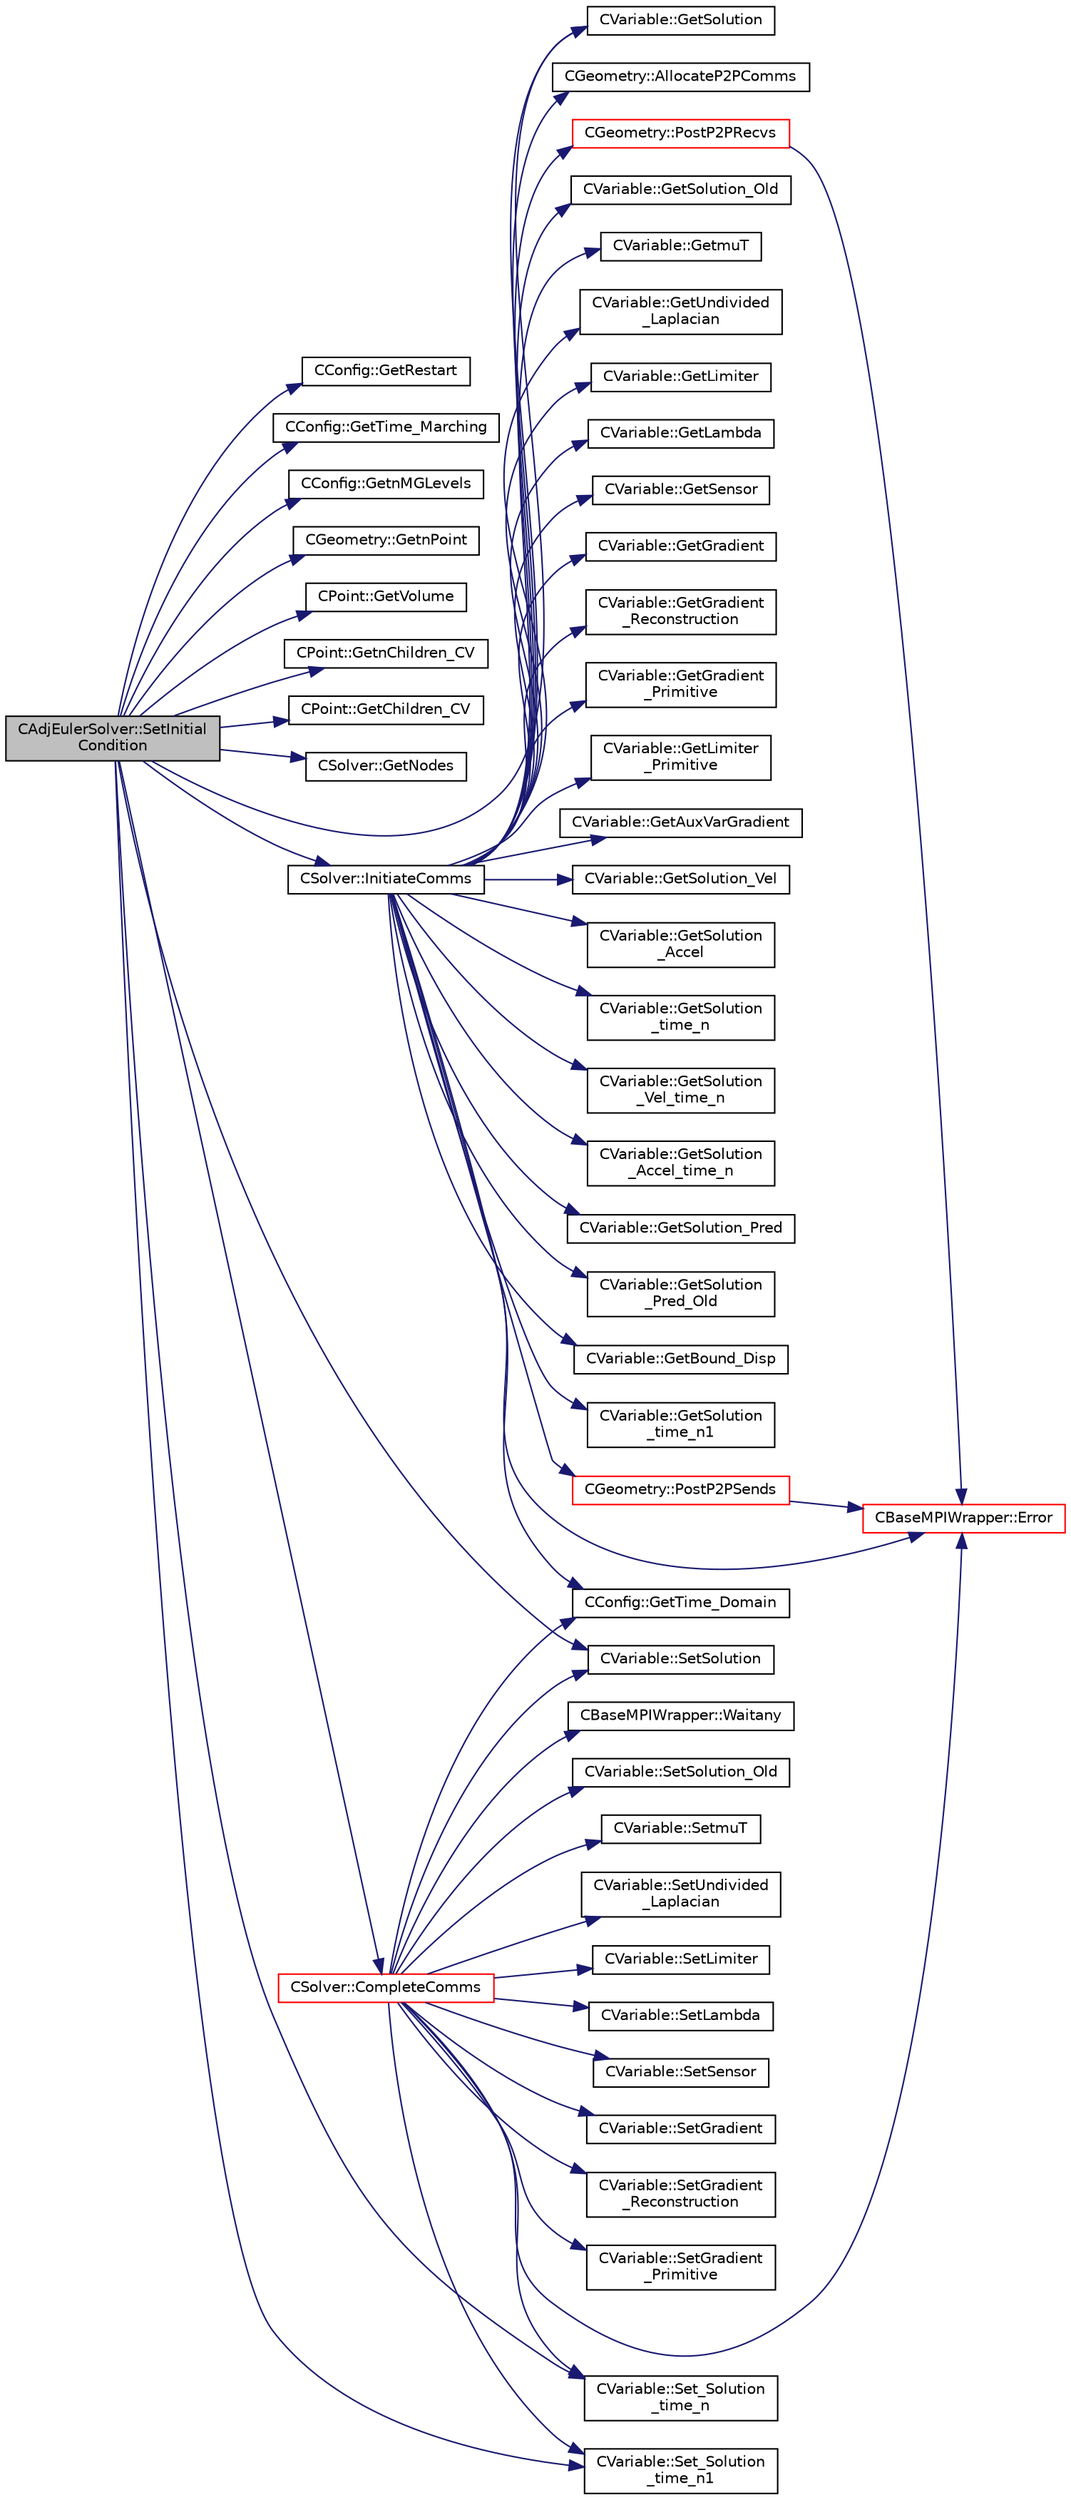 digraph "CAdjEulerSolver::SetInitialCondition"
{
  edge [fontname="Helvetica",fontsize="10",labelfontname="Helvetica",labelfontsize="10"];
  node [fontname="Helvetica",fontsize="10",shape=record];
  rankdir="LR";
  Node1205 [label="CAdjEulerSolver::SetInitial\lCondition",height=0.2,width=0.4,color="black", fillcolor="grey75", style="filled", fontcolor="black"];
  Node1205 -> Node1206 [color="midnightblue",fontsize="10",style="solid",fontname="Helvetica"];
  Node1206 [label="CConfig::GetRestart",height=0.2,width=0.4,color="black", fillcolor="white", style="filled",URL="$class_c_config.html#ae2c8a1c09ca98735256b4ed53642ada5",tooltip="Provides the restart information. "];
  Node1205 -> Node1207 [color="midnightblue",fontsize="10",style="solid",fontname="Helvetica"];
  Node1207 [label="CConfig::GetTime_Marching",height=0.2,width=0.4,color="black", fillcolor="white", style="filled",URL="$class_c_config.html#a864d499ce740184803607801c47abda7",tooltip="Provides information about the time integration, and change the write in the output files information..."];
  Node1205 -> Node1208 [color="midnightblue",fontsize="10",style="solid",fontname="Helvetica"];
  Node1208 [label="CConfig::GetnMGLevels",height=0.2,width=0.4,color="black", fillcolor="white", style="filled",URL="$class_c_config.html#aea7f78497a5cd863bd065391232329fd",tooltip="Get the number of multigrid levels. "];
  Node1205 -> Node1209 [color="midnightblue",fontsize="10",style="solid",fontname="Helvetica"];
  Node1209 [label="CGeometry::GetnPoint",height=0.2,width=0.4,color="black", fillcolor="white", style="filled",URL="$class_c_geometry.html#aa68b666b38f4d2c7021736ae86940f44",tooltip="Get number of points. "];
  Node1205 -> Node1210 [color="midnightblue",fontsize="10",style="solid",fontname="Helvetica"];
  Node1210 [label="CPoint::GetVolume",height=0.2,width=0.4,color="black", fillcolor="white", style="filled",URL="$class_c_point.html#a3c526a15e767c7de9cf163800aa581e5",tooltip="Get area or volume of the control volume. "];
  Node1205 -> Node1211 [color="midnightblue",fontsize="10",style="solid",fontname="Helvetica"];
  Node1211 [label="CPoint::GetnChildren_CV",height=0.2,width=0.4,color="black", fillcolor="white", style="filled",URL="$class_c_point.html#aa32b71744384b293260648bff1de9a5c",tooltip="Get the number of children of an agglomerated control volume. "];
  Node1205 -> Node1212 [color="midnightblue",fontsize="10",style="solid",fontname="Helvetica"];
  Node1212 [label="CPoint::GetChildren_CV",height=0.2,width=0.4,color="black", fillcolor="white", style="filled",URL="$class_c_point.html#a821d9feaa7488e42dfca27a349776f0a",tooltip="Get the children control volume of an agglomerated control volume. "];
  Node1205 -> Node1213 [color="midnightblue",fontsize="10",style="solid",fontname="Helvetica"];
  Node1213 [label="CSolver::GetNodes",height=0.2,width=0.4,color="black", fillcolor="white", style="filled",URL="$class_c_solver.html#af3198e52a2ea377bb765647b5e697197",tooltip="Allow outside access to the nodes of the solver, containing conservatives, primitives, etc. "];
  Node1205 -> Node1214 [color="midnightblue",fontsize="10",style="solid",fontname="Helvetica"];
  Node1214 [label="CVariable::GetSolution",height=0.2,width=0.4,color="black", fillcolor="white", style="filled",URL="$class_c_variable.html#a261483e39c23c1de7cb9aea7e917c121",tooltip="Get the solution. "];
  Node1205 -> Node1215 [color="midnightblue",fontsize="10",style="solid",fontname="Helvetica"];
  Node1215 [label="CVariable::SetSolution",height=0.2,width=0.4,color="black", fillcolor="white", style="filled",URL="$class_c_variable.html#a22fbbd7bc6491672843000644a05c6a5",tooltip="Set the value of the solution, all variables. "];
  Node1205 -> Node1216 [color="midnightblue",fontsize="10",style="solid",fontname="Helvetica"];
  Node1216 [label="CSolver::InitiateComms",height=0.2,width=0.4,color="black", fillcolor="white", style="filled",URL="$class_c_solver.html#a68ef94bc50683bd1f1d750b4a8cb7351",tooltip="Routine to load a solver quantity into the data structures for MPI point-to-point communication and t..."];
  Node1216 -> Node1217 [color="midnightblue",fontsize="10",style="solid",fontname="Helvetica"];
  Node1217 [label="CConfig::GetTime_Domain",height=0.2,width=0.4,color="black", fillcolor="white", style="filled",URL="$class_c_config.html#a6a11350b3c8d7577318be43cda6f7292",tooltip="Check if the multizone problem is solved for time domain. "];
  Node1216 -> Node1218 [color="midnightblue",fontsize="10",style="solid",fontname="Helvetica"];
  Node1218 [label="CBaseMPIWrapper::Error",height=0.2,width=0.4,color="red", fillcolor="white", style="filled",URL="$class_c_base_m_p_i_wrapper.html#a04457c47629bda56704e6a8804833eeb"];
  Node1216 -> Node1220 [color="midnightblue",fontsize="10",style="solid",fontname="Helvetica"];
  Node1220 [label="CGeometry::AllocateP2PComms",height=0.2,width=0.4,color="black", fillcolor="white", style="filled",URL="$class_c_geometry.html#ab8d78a9f4017431b7542e154f58a7e63",tooltip="Routine to allocate buffers for point-to-point MPI communications. Also called to dynamically realloc..."];
  Node1216 -> Node1221 [color="midnightblue",fontsize="10",style="solid",fontname="Helvetica"];
  Node1221 [label="CGeometry::PostP2PRecvs",height=0.2,width=0.4,color="red", fillcolor="white", style="filled",URL="$class_c_geometry.html#a35dd847b43dad069e3d73e376a0f32fb",tooltip="Routine to launch non-blocking recvs only for all point-to-point communication with neighboring parti..."];
  Node1221 -> Node1218 [color="midnightblue",fontsize="10",style="solid",fontname="Helvetica"];
  Node1216 -> Node1214 [color="midnightblue",fontsize="10",style="solid",fontname="Helvetica"];
  Node1216 -> Node1223 [color="midnightblue",fontsize="10",style="solid",fontname="Helvetica"];
  Node1223 [label="CVariable::GetSolution_Old",height=0.2,width=0.4,color="black", fillcolor="white", style="filled",URL="$class_c_variable.html#a70a9df6b6cc631f9c3b9a3ef7b3ecfe4",tooltip="Get the old solution of the problem (Runge-Kutta method) "];
  Node1216 -> Node1224 [color="midnightblue",fontsize="10",style="solid",fontname="Helvetica"];
  Node1224 [label="CVariable::GetmuT",height=0.2,width=0.4,color="black", fillcolor="white", style="filled",URL="$class_c_variable.html#ad35ee29420764dda0bbb574f7a7253e7",tooltip="Get the value of the eddy viscosity. "];
  Node1216 -> Node1225 [color="midnightblue",fontsize="10",style="solid",fontname="Helvetica"];
  Node1225 [label="CVariable::GetUndivided\l_Laplacian",height=0.2,width=0.4,color="black", fillcolor="white", style="filled",URL="$class_c_variable.html#a1dd90f7826e65b6b9fe15becaf82b1af",tooltip="Get the undivided laplacian of the solution. "];
  Node1216 -> Node1226 [color="midnightblue",fontsize="10",style="solid",fontname="Helvetica"];
  Node1226 [label="CVariable::GetLimiter",height=0.2,width=0.4,color="black", fillcolor="white", style="filled",URL="$class_c_variable.html#a9575966f5c250fca5f6c6ff4f2dd7558",tooltip="Get the value of the slope limiter. "];
  Node1216 -> Node1227 [color="midnightblue",fontsize="10",style="solid",fontname="Helvetica"];
  Node1227 [label="CVariable::GetLambda",height=0.2,width=0.4,color="black", fillcolor="white", style="filled",URL="$class_c_variable.html#af0b6afbd2666eab791d902f50fc3e869",tooltip="Get the value of the spectral radius. "];
  Node1216 -> Node1228 [color="midnightblue",fontsize="10",style="solid",fontname="Helvetica"];
  Node1228 [label="CVariable::GetSensor",height=0.2,width=0.4,color="black", fillcolor="white", style="filled",URL="$class_c_variable.html#afec545423f883bcd961ac9f1e5d18dd2",tooltip="Get the pressure sensor. "];
  Node1216 -> Node1229 [color="midnightblue",fontsize="10",style="solid",fontname="Helvetica"];
  Node1229 [label="CVariable::GetGradient",height=0.2,width=0.4,color="black", fillcolor="white", style="filled",URL="$class_c_variable.html#a7b58da4a928d622e7c2d4b4db047769d",tooltip="Get the value of the solution gradient. "];
  Node1216 -> Node1230 [color="midnightblue",fontsize="10",style="solid",fontname="Helvetica"];
  Node1230 [label="CVariable::GetGradient\l_Reconstruction",height=0.2,width=0.4,color="black", fillcolor="white", style="filled",URL="$class_c_variable.html#a977f02338e95faf16da03dceb858d21b",tooltip="Get the value of the primitive gradient for MUSCL reconstruction. "];
  Node1216 -> Node1231 [color="midnightblue",fontsize="10",style="solid",fontname="Helvetica"];
  Node1231 [label="CVariable::GetGradient\l_Primitive",height=0.2,width=0.4,color="black", fillcolor="white", style="filled",URL="$class_c_variable.html#a8b7f4e020a837b1fe639e8d875f964d5",tooltip="A virtual member. "];
  Node1216 -> Node1232 [color="midnightblue",fontsize="10",style="solid",fontname="Helvetica"];
  Node1232 [label="CVariable::GetLimiter\l_Primitive",height=0.2,width=0.4,color="black", fillcolor="white", style="filled",URL="$class_c_variable.html#a16ceb9b6d42113b37bb6f19652b22ed4",tooltip="A virtual member. "];
  Node1216 -> Node1233 [color="midnightblue",fontsize="10",style="solid",fontname="Helvetica"];
  Node1233 [label="CVariable::GetAuxVarGradient",height=0.2,width=0.4,color="black", fillcolor="white", style="filled",URL="$class_c_variable.html#a834d120ef94368df0db7b3b96a7a324c",tooltip="Get the gradient of the auxiliary variable. "];
  Node1216 -> Node1234 [color="midnightblue",fontsize="10",style="solid",fontname="Helvetica"];
  Node1234 [label="CVariable::GetSolution_Vel",height=0.2,width=0.4,color="black", fillcolor="white", style="filled",URL="$class_c_variable.html#ae403ee21871629716cbabead1c587dac",tooltip="Get the velocity (Structural Analysis). "];
  Node1216 -> Node1235 [color="midnightblue",fontsize="10",style="solid",fontname="Helvetica"];
  Node1235 [label="CVariable::GetSolution\l_Accel",height=0.2,width=0.4,color="black", fillcolor="white", style="filled",URL="$class_c_variable.html#aef2fdf091198070a00d12cdb4dea3ff6",tooltip="Get the acceleration (Structural Analysis). "];
  Node1216 -> Node1236 [color="midnightblue",fontsize="10",style="solid",fontname="Helvetica"];
  Node1236 [label="CVariable::GetSolution\l_time_n",height=0.2,width=0.4,color="black", fillcolor="white", style="filled",URL="$class_c_variable.html#a9162db789c2ca2b71159697cc500fcce",tooltip="Get the solution at time n. "];
  Node1216 -> Node1237 [color="midnightblue",fontsize="10",style="solid",fontname="Helvetica"];
  Node1237 [label="CVariable::GetSolution\l_Vel_time_n",height=0.2,width=0.4,color="black", fillcolor="white", style="filled",URL="$class_c_variable.html#ab36e9bb95a17f0561a94edb80f1ca4c0",tooltip="Get the velocity of the nodes (Structural Analysis) at time n. "];
  Node1216 -> Node1238 [color="midnightblue",fontsize="10",style="solid",fontname="Helvetica"];
  Node1238 [label="CVariable::GetSolution\l_Accel_time_n",height=0.2,width=0.4,color="black", fillcolor="white", style="filled",URL="$class_c_variable.html#acb493936a05287142a6257122f5cefb5",tooltip="Get the acceleration of the nodes (Structural Analysis) at time n. "];
  Node1216 -> Node1239 [color="midnightblue",fontsize="10",style="solid",fontname="Helvetica"];
  Node1239 [label="CVariable::GetSolution_Pred",height=0.2,width=0.4,color="black", fillcolor="white", style="filled",URL="$class_c_variable.html#adba4a8e082e70a9a6fe5d1d9c6e5c820",tooltip="A virtual member. Get the value of the solution predictor. "];
  Node1216 -> Node1240 [color="midnightblue",fontsize="10",style="solid",fontname="Helvetica"];
  Node1240 [label="CVariable::GetSolution\l_Pred_Old",height=0.2,width=0.4,color="black", fillcolor="white", style="filled",URL="$class_c_variable.html#a626f4cad3d20be125e844b9076e44e07",tooltip="A virtual member. Get the value of the solution predictor. "];
  Node1216 -> Node1241 [color="midnightblue",fontsize="10",style="solid",fontname="Helvetica"];
  Node1241 [label="CVariable::GetBound_Disp",height=0.2,width=0.4,color="black", fillcolor="white", style="filled",URL="$class_c_variable.html#a7e382eae45700e5c1e8973292c08f128",tooltip="A virtual member. Get the value of the displacement imposed at the boundary. "];
  Node1216 -> Node1242 [color="midnightblue",fontsize="10",style="solid",fontname="Helvetica"];
  Node1242 [label="CVariable::GetSolution\l_time_n1",height=0.2,width=0.4,color="black", fillcolor="white", style="filled",URL="$class_c_variable.html#a584e438afb716aa0ffce4ccc9b469ef6",tooltip="Get the solution at time n-1. "];
  Node1216 -> Node1243 [color="midnightblue",fontsize="10",style="solid",fontname="Helvetica"];
  Node1243 [label="CGeometry::PostP2PSends",height=0.2,width=0.4,color="red", fillcolor="white", style="filled",URL="$class_c_geometry.html#a3db8e369fc532db7a85a27fbb01056fe",tooltip="Routine to launch a single non-blocking send once the buffer is loaded for a point-to-point commucati..."];
  Node1243 -> Node1218 [color="midnightblue",fontsize="10",style="solid",fontname="Helvetica"];
  Node1205 -> Node1245 [color="midnightblue",fontsize="10",style="solid",fontname="Helvetica"];
  Node1245 [label="CSolver::CompleteComms",height=0.2,width=0.4,color="red", fillcolor="white", style="filled",URL="$class_c_solver.html#a8d3046ad54e177f0705a2bff99c1cf16",tooltip="Routine to complete the set of non-blocking communications launched by InitiateComms() and unpacking ..."];
  Node1245 -> Node1246 [color="midnightblue",fontsize="10",style="solid",fontname="Helvetica"];
  Node1246 [label="CBaseMPIWrapper::Waitany",height=0.2,width=0.4,color="black", fillcolor="white", style="filled",URL="$class_c_base_m_p_i_wrapper.html#ade364e6661c9eec2070a2448dbb5750b"];
  Node1245 -> Node1215 [color="midnightblue",fontsize="10",style="solid",fontname="Helvetica"];
  Node1245 -> Node1247 [color="midnightblue",fontsize="10",style="solid",fontname="Helvetica"];
  Node1247 [label="CVariable::SetSolution_Old",height=0.2,width=0.4,color="black", fillcolor="white", style="filled",URL="$class_c_variable.html#a6ee4d8d450971204cc054a33d6473732",tooltip="Set the value of the old solution. "];
  Node1245 -> Node1248 [color="midnightblue",fontsize="10",style="solid",fontname="Helvetica"];
  Node1248 [label="CVariable::SetmuT",height=0.2,width=0.4,color="black", fillcolor="white", style="filled",URL="$class_c_variable.html#a91256a1e927c5a529d853d0f127243de",tooltip="Set the value of the eddy viscosity. "];
  Node1245 -> Node1249 [color="midnightblue",fontsize="10",style="solid",fontname="Helvetica"];
  Node1249 [label="CVariable::SetUndivided\l_Laplacian",height=0.2,width=0.4,color="black", fillcolor="white", style="filled",URL="$class_c_variable.html#ad3ffccf8e47dccac8bb71b4d8fdbc1be",tooltip="Set the value of the undivided laplacian of the solution. "];
  Node1245 -> Node1250 [color="midnightblue",fontsize="10",style="solid",fontname="Helvetica"];
  Node1250 [label="CVariable::SetLimiter",height=0.2,width=0.4,color="black", fillcolor="white", style="filled",URL="$class_c_variable.html#a7facd577dde974e01c3de9b6f273232e",tooltip="Set the value of the limiter. "];
  Node1245 -> Node1251 [color="midnightblue",fontsize="10",style="solid",fontname="Helvetica"];
  Node1251 [label="CVariable::SetLambda",height=0.2,width=0.4,color="black", fillcolor="white", style="filled",URL="$class_c_variable.html#afc0086076d62561f31a39f774c297428",tooltip="Set the value of the spectral radius. "];
  Node1245 -> Node1252 [color="midnightblue",fontsize="10",style="solid",fontname="Helvetica"];
  Node1252 [label="CVariable::SetSensor",height=0.2,width=0.4,color="black", fillcolor="white", style="filled",URL="$class_c_variable.html#a79ebe4ea3cc8eccd8b004256c5492a9e",tooltip="Set pressure sensor. "];
  Node1245 -> Node1253 [color="midnightblue",fontsize="10",style="solid",fontname="Helvetica"];
  Node1253 [label="CVariable::SetGradient",height=0.2,width=0.4,color="black", fillcolor="white", style="filled",URL="$class_c_variable.html#ac8c7b0cf3048fa7610597fe9660bc325",tooltip="Set the gradient of the solution. "];
  Node1245 -> Node1254 [color="midnightblue",fontsize="10",style="solid",fontname="Helvetica"];
  Node1254 [label="CVariable::SetGradient\l_Reconstruction",height=0.2,width=0.4,color="black", fillcolor="white", style="filled",URL="$class_c_variable.html#a028a17ae05aea6ae047a4a24cf595e5c",tooltip="Set the value of the primitive gradient for MUSCL reconstruction. "];
  Node1245 -> Node1255 [color="midnightblue",fontsize="10",style="solid",fontname="Helvetica"];
  Node1255 [label="CVariable::SetGradient\l_Primitive",height=0.2,width=0.4,color="black", fillcolor="white", style="filled",URL="$class_c_variable.html#af9d9b7322a36b5c571fa7dbf7af962d4",tooltip="A virtual member. "];
  Node1245 -> Node1217 [color="midnightblue",fontsize="10",style="solid",fontname="Helvetica"];
  Node1245 -> Node1260 [color="midnightblue",fontsize="10",style="solid",fontname="Helvetica"];
  Node1260 [label="CVariable::Set_Solution\l_time_n",height=0.2,width=0.4,color="black", fillcolor="white", style="filled",URL="$class_c_variable.html#abf55f051089ec13d9c0422ed3389a9dc",tooltip="Set the variable solution at time n. "];
  Node1245 -> Node1266 [color="midnightblue",fontsize="10",style="solid",fontname="Helvetica"];
  Node1266 [label="CVariable::Set_Solution\l_time_n1",height=0.2,width=0.4,color="black", fillcolor="white", style="filled",URL="$class_c_variable.html#a527a337871bb37c3bb2df40c2b946884",tooltip="Set the variable solution at time n-1. "];
  Node1245 -> Node1218 [color="midnightblue",fontsize="10",style="solid",fontname="Helvetica"];
  Node1205 -> Node1260 [color="midnightblue",fontsize="10",style="solid",fontname="Helvetica"];
  Node1205 -> Node1266 [color="midnightblue",fontsize="10",style="solid",fontname="Helvetica"];
}

